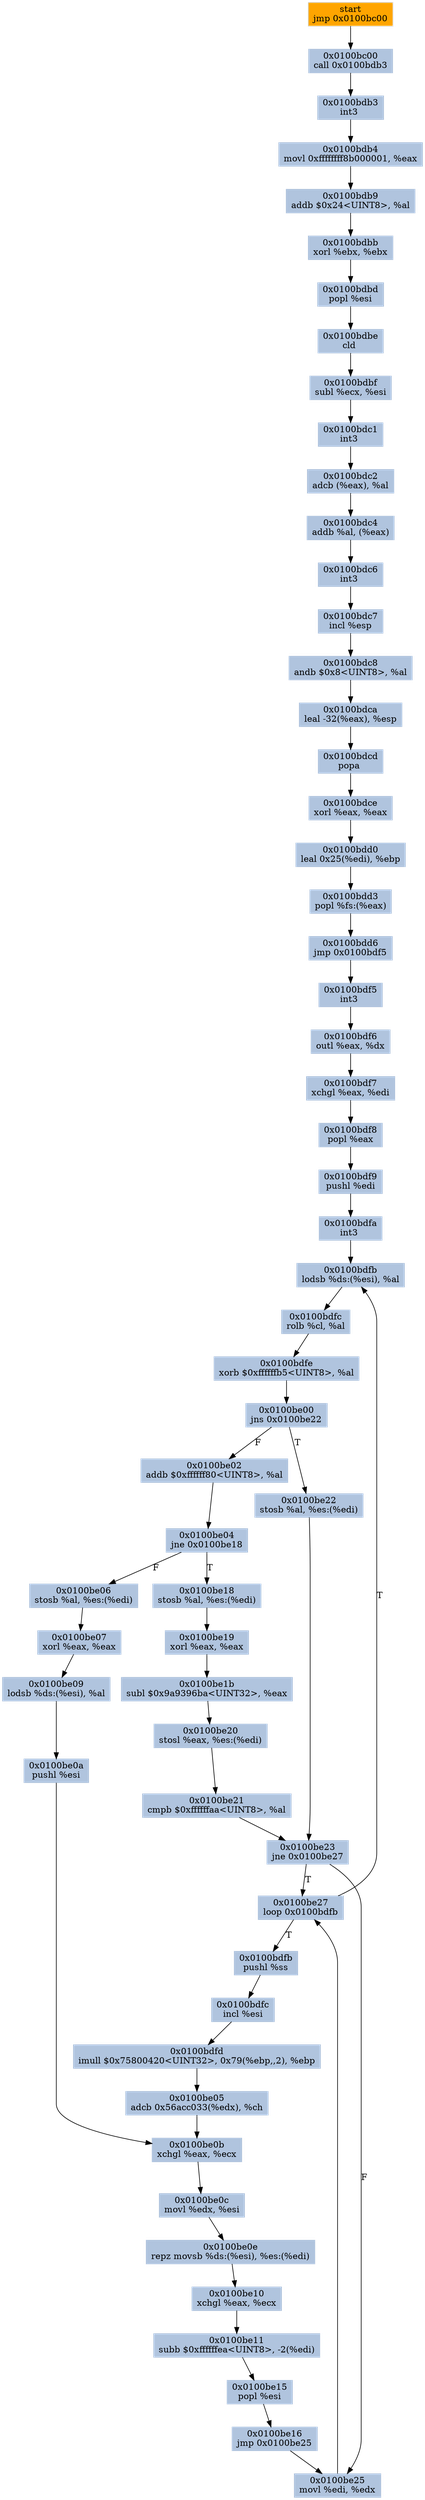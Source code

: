 digraph G {
node[shape=rectangle,style=filled,fillcolor=lightsteelblue,color=lightsteelblue]
bgcolor="transparent"
a0x01005c65jmp_0x0100bc00[label="start\njmp 0x0100bc00",color="lightgrey",fillcolor="orange"];
a0x0100bc00call_0x0100bdb3[label="0x0100bc00\ncall 0x0100bdb3"];
a0x0100bdb3int3_[label="0x0100bdb3\nint3 "];
a0x0100bdb4movl_0xffffffff8b000001_eax[label="0x0100bdb4\nmovl 0xffffffff8b000001, %eax"];
a0x0100bdb9addb_0x24UINT8_al[label="0x0100bdb9\naddb $0x24<UINT8>, %al"];
a0x0100bdbbxorl_ebx_ebx[label="0x0100bdbb\nxorl %ebx, %ebx"];
a0x0100bdbdpopl_esi[label="0x0100bdbd\npopl %esi"];
a0x0100bdbecld_[label="0x0100bdbe\ncld "];
a0x0100bdbfsubl_ecx_esi[label="0x0100bdbf\nsubl %ecx, %esi"];
a0x0100bdc1int3_[label="0x0100bdc1\nint3 "];
a0x0100bdc2adcb_eax__al[label="0x0100bdc2\nadcb (%eax), %al"];
a0x0100bdc4addb_al_eax_[label="0x0100bdc4\naddb %al, (%eax)"];
a0x0100bdc6int3_[label="0x0100bdc6\nint3 "];
a0x0100bdc7incl_esp[label="0x0100bdc7\nincl %esp"];
a0x0100bdc8andb_0x8UINT8_al[label="0x0100bdc8\nandb $0x8<UINT8>, %al"];
a0x0100bdcaleal__32eax__esp[label="0x0100bdca\nleal -32(%eax), %esp"];
a0x0100bdcdpopa_[label="0x0100bdcd\npopa "];
a0x0100bdcexorl_eax_eax[label="0x0100bdce\nxorl %eax, %eax"];
a0x0100bdd0leal_0x25edi__ebp[label="0x0100bdd0\nleal 0x25(%edi), %ebp"];
a0x0100bdd3popl_fs_eax_[label="0x0100bdd3\npopl %fs:(%eax)"];
a0x0100bdd6jmp_0x0100bdf5[label="0x0100bdd6\njmp 0x0100bdf5"];
a0x0100bdf5int3_[label="0x0100bdf5\nint3 "];
a0x0100bdf6outl_eax_dx[label="0x0100bdf6\noutl %eax, %dx"];
a0x0100bdf7xchgl_eax_edi[label="0x0100bdf7\nxchgl %eax, %edi"];
a0x0100bdf8popl_eax[label="0x0100bdf8\npopl %eax"];
a0x0100bdf9pushl_edi[label="0x0100bdf9\npushl %edi"];
a0x0100bdfaint3_[label="0x0100bdfa\nint3 "];
a0x0100bdfblodsb_ds_esi__al[label="0x0100bdfb\nlodsb %ds:(%esi), %al"];
a0x0100bdfcrolb_cl_al[label="0x0100bdfc\nrolb %cl, %al"];
a0x0100bdfexorb_0xffffffb5UINT8_al[label="0x0100bdfe\nxorb $0xffffffb5<UINT8>, %al"];
a0x0100be00jns_0x0100be22[label="0x0100be00\njns 0x0100be22"];
a0x0100be02addb_0xffffff80UINT8_al[label="0x0100be02\naddb $0xffffff80<UINT8>, %al"];
a0x0100be04jne_0x0100be18[label="0x0100be04\njne 0x0100be18"];
a0x0100be18stosb_al_es_edi_[label="0x0100be18\nstosb %al, %es:(%edi)"];
a0x0100be19xorl_eax_eax[label="0x0100be19\nxorl %eax, %eax"];
a0x0100be1bsubl_0x9a9396baUINT32_eax[label="0x0100be1b\nsubl $0x9a9396ba<UINT32>, %eax"];
a0x0100be20stosl_eax_es_edi_[label="0x0100be20\nstosl %eax, %es:(%edi)"];
a0x0100be21cmpb_0xffffffaaUINT8_al[label="0x0100be21\ncmpb $0xffffffaa<UINT8>, %al"];
a0x0100be23jne_0x0100be27[label="0x0100be23\njne 0x0100be27"];
a0x0100be27loop_0x0100bdfb[label="0x0100be27\nloop 0x0100bdfb"];
a0x0100be22stosb_al_es_edi_[label="0x0100be22\nstosb %al, %es:(%edi)"];
a0x0100be06stosb_al_es_edi_[label="0x0100be06\nstosb %al, %es:(%edi)"];
a0x0100be07xorl_eax_eax[label="0x0100be07\nxorl %eax, %eax"];
a0x0100be09lodsb_ds_esi__al[label="0x0100be09\nlodsb %ds:(%esi), %al"];
a0x0100be0apushl_esi[label="0x0100be0a\npushl %esi"];
a0x0100be0bxchgl_eax_ecx[label="0x0100be0b\nxchgl %eax, %ecx"];
a0x0100be0cmovl_edx_esi[label="0x0100be0c\nmovl %edx, %esi"];
a0x0100be0erepz_movsb_ds_esi__es_edi_[label="0x0100be0e\nrepz movsb %ds:(%esi), %es:(%edi)"];
a0x0100be10xchgl_eax_ecx[label="0x0100be10\nxchgl %eax, %ecx"];
a0x0100be11subb_0xffffffeaUINT8__2edi_[label="0x0100be11\nsubb $0xffffffea<UINT8>, -2(%edi)"];
a0x0100be15popl_esi[label="0x0100be15\npopl %esi"];
a0x0100be16jmp_0x0100be25[label="0x0100be16\njmp 0x0100be25"];
a0x0100be25movl_edi_edx[label="0x0100be25\nmovl %edi, %edx"];
a0x0100bdfbpushl_ss[label="0x0100bdfb\npushl %ss"];
a0x0100bdfcincl_esi[label="0x0100bdfc\nincl %esi"];
a0x0100bdfdimull_0x75800420UINT32_0x79ebp2__ebp[label="0x0100bdfd\nimull $0x75800420<UINT32>, 0x79(%ebp,,2), %ebp"];
a0x0100be05adcb_0x56acc033edx__ch[label="0x0100be05\nadcb 0x56acc033(%edx), %ch"];
a0x01005c65jmp_0x0100bc00 -> a0x0100bc00call_0x0100bdb3 [color="#000000"];
a0x0100bc00call_0x0100bdb3 -> a0x0100bdb3int3_ [color="#000000"];
a0x0100bdb3int3_ -> a0x0100bdb4movl_0xffffffff8b000001_eax [color="#000000"];
a0x0100bdb4movl_0xffffffff8b000001_eax -> a0x0100bdb9addb_0x24UINT8_al [color="#000000"];
a0x0100bdb9addb_0x24UINT8_al -> a0x0100bdbbxorl_ebx_ebx [color="#000000"];
a0x0100bdbbxorl_ebx_ebx -> a0x0100bdbdpopl_esi [color="#000000"];
a0x0100bdbdpopl_esi -> a0x0100bdbecld_ [color="#000000"];
a0x0100bdbecld_ -> a0x0100bdbfsubl_ecx_esi [color="#000000"];
a0x0100bdbfsubl_ecx_esi -> a0x0100bdc1int3_ [color="#000000"];
a0x0100bdc1int3_ -> a0x0100bdc2adcb_eax__al [color="#000000"];
a0x0100bdc2adcb_eax__al -> a0x0100bdc4addb_al_eax_ [color="#000000"];
a0x0100bdc4addb_al_eax_ -> a0x0100bdc6int3_ [color="#000000"];
a0x0100bdc6int3_ -> a0x0100bdc7incl_esp [color="#000000"];
a0x0100bdc7incl_esp -> a0x0100bdc8andb_0x8UINT8_al [color="#000000"];
a0x0100bdc8andb_0x8UINT8_al -> a0x0100bdcaleal__32eax__esp [color="#000000"];
a0x0100bdcaleal__32eax__esp -> a0x0100bdcdpopa_ [color="#000000"];
a0x0100bdcdpopa_ -> a0x0100bdcexorl_eax_eax [color="#000000"];
a0x0100bdcexorl_eax_eax -> a0x0100bdd0leal_0x25edi__ebp [color="#000000"];
a0x0100bdd0leal_0x25edi__ebp -> a0x0100bdd3popl_fs_eax_ [color="#000000"];
a0x0100bdd3popl_fs_eax_ -> a0x0100bdd6jmp_0x0100bdf5 [color="#000000"];
a0x0100bdd6jmp_0x0100bdf5 -> a0x0100bdf5int3_ [color="#000000"];
a0x0100bdf5int3_ -> a0x0100bdf6outl_eax_dx [color="#000000"];
a0x0100bdf6outl_eax_dx -> a0x0100bdf7xchgl_eax_edi [color="#000000"];
a0x0100bdf7xchgl_eax_edi -> a0x0100bdf8popl_eax [color="#000000"];
a0x0100bdf8popl_eax -> a0x0100bdf9pushl_edi [color="#000000"];
a0x0100bdf9pushl_edi -> a0x0100bdfaint3_ [color="#000000"];
a0x0100bdfaint3_ -> a0x0100bdfblodsb_ds_esi__al [color="#000000"];
a0x0100bdfblodsb_ds_esi__al -> a0x0100bdfcrolb_cl_al [color="#000000"];
a0x0100bdfcrolb_cl_al -> a0x0100bdfexorb_0xffffffb5UINT8_al [color="#000000"];
a0x0100bdfexorb_0xffffffb5UINT8_al -> a0x0100be00jns_0x0100be22 [color="#000000"];
a0x0100be00jns_0x0100be22 -> a0x0100be02addb_0xffffff80UINT8_al [color="#000000",label="F"];
a0x0100be02addb_0xffffff80UINT8_al -> a0x0100be04jne_0x0100be18 [color="#000000"];
a0x0100be04jne_0x0100be18 -> a0x0100be18stosb_al_es_edi_ [color="#000000",label="T"];
a0x0100be18stosb_al_es_edi_ -> a0x0100be19xorl_eax_eax [color="#000000"];
a0x0100be19xorl_eax_eax -> a0x0100be1bsubl_0x9a9396baUINT32_eax [color="#000000"];
a0x0100be1bsubl_0x9a9396baUINT32_eax -> a0x0100be20stosl_eax_es_edi_ [color="#000000"];
a0x0100be20stosl_eax_es_edi_ -> a0x0100be21cmpb_0xffffffaaUINT8_al [color="#000000"];
a0x0100be21cmpb_0xffffffaaUINT8_al -> a0x0100be23jne_0x0100be27 [color="#000000"];
a0x0100be23jne_0x0100be27 -> a0x0100be27loop_0x0100bdfb [color="#000000",label="T"];
a0x0100be27loop_0x0100bdfb -> a0x0100bdfblodsb_ds_esi__al [color="#000000",label="T"];
a0x0100be00jns_0x0100be22 -> a0x0100be22stosb_al_es_edi_ [color="#000000",label="T"];
a0x0100be22stosb_al_es_edi_ -> a0x0100be23jne_0x0100be27 [color="#000000"];
a0x0100be04jne_0x0100be18 -> a0x0100be06stosb_al_es_edi_ [color="#000000",label="F"];
a0x0100be06stosb_al_es_edi_ -> a0x0100be07xorl_eax_eax [color="#000000"];
a0x0100be07xorl_eax_eax -> a0x0100be09lodsb_ds_esi__al [color="#000000"];
a0x0100be09lodsb_ds_esi__al -> a0x0100be0apushl_esi [color="#000000"];
a0x0100be0apushl_esi -> a0x0100be0bxchgl_eax_ecx [color="#000000"];
a0x0100be0bxchgl_eax_ecx -> a0x0100be0cmovl_edx_esi [color="#000000"];
a0x0100be0cmovl_edx_esi -> a0x0100be0erepz_movsb_ds_esi__es_edi_ [color="#000000"];
a0x0100be0erepz_movsb_ds_esi__es_edi_ -> a0x0100be10xchgl_eax_ecx [color="#000000"];
a0x0100be10xchgl_eax_ecx -> a0x0100be11subb_0xffffffeaUINT8__2edi_ [color="#000000"];
a0x0100be11subb_0xffffffeaUINT8__2edi_ -> a0x0100be15popl_esi [color="#000000"];
a0x0100be15popl_esi -> a0x0100be16jmp_0x0100be25 [color="#000000"];
a0x0100be16jmp_0x0100be25 -> a0x0100be25movl_edi_edx [color="#000000"];
a0x0100be25movl_edi_edx -> a0x0100be27loop_0x0100bdfb [color="#000000"];
a0x0100be23jne_0x0100be27 -> a0x0100be25movl_edi_edx [color="#000000",label="F"];
a0x0100be27loop_0x0100bdfb -> a0x0100bdfbpushl_ss [color="#000000",label="T"];
a0x0100bdfbpushl_ss -> a0x0100bdfcincl_esi [color="#000000"];
a0x0100bdfcincl_esi -> a0x0100bdfdimull_0x75800420UINT32_0x79ebp2__ebp [color="#000000"];
a0x0100bdfdimull_0x75800420UINT32_0x79ebp2__ebp -> a0x0100be05adcb_0x56acc033edx__ch [color="#000000"];
a0x0100be05adcb_0x56acc033edx__ch -> a0x0100be0bxchgl_eax_ecx [color="#000000"];
}
